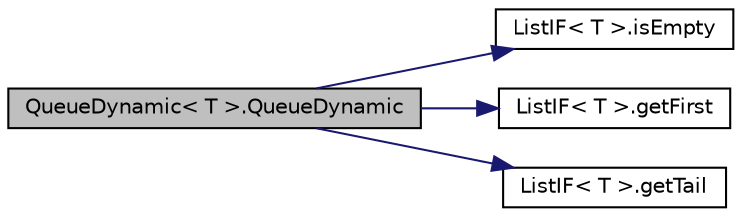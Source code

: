 digraph G
{
  edge [fontname="Helvetica",fontsize="10",labelfontname="Helvetica",labelfontsize="10"];
  node [fontname="Helvetica",fontsize="10",shape=record];
  rankdir="LR";
  Node1 [label="QueueDynamic\< T \>.QueueDynamic",height=0.2,width=0.4,color="black", fillcolor="grey75", style="filled" fontcolor="black"];
  Node1 -> Node2 [color="midnightblue",fontsize="10",style="solid",fontname="Helvetica"];
  Node2 [label="ListIF\< T \>.isEmpty",height=0.2,width=0.4,color="black", fillcolor="white", style="filled",URL="$d5/df7/interfaceListIF_3_01T_01_4.html#ad1eac6b3951e3b649b603a7954c6349f"];
  Node1 -> Node3 [color="midnightblue",fontsize="10",style="solid",fontname="Helvetica"];
  Node3 [label="ListIF\< T \>.getFirst",height=0.2,width=0.4,color="black", fillcolor="white", style="filled",URL="$d5/df7/interfaceListIF_3_01T_01_4.html#ad601dc974e7757228d84c29c8e156587"];
  Node1 -> Node4 [color="midnightblue",fontsize="10",style="solid",fontname="Helvetica"];
  Node4 [label="ListIF\< T \>.getTail",height=0.2,width=0.4,color="black", fillcolor="white", style="filled",URL="$d5/df7/interfaceListIF_3_01T_01_4.html#a22083214ef38879294b8998fb4573e55"];
}
